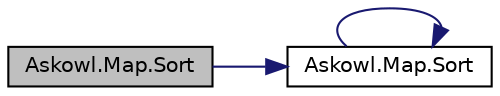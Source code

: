 digraph "Askowl.Map.Sort"
{
 // INTERACTIVE_SVG=YES
  bgcolor="transparent";
  edge [fontname="Helvetica",fontsize="10",labelfontname="Helvetica",labelfontsize="10"];
  node [fontname="Helvetica",fontsize="10",shape=record];
  rankdir="LR";
  Node16 [label="Askowl.Map.Sort",height=0.2,width=0.4,color="black", fillcolor="grey75", style="filled", fontcolor="black"];
  Node16 -> Node17 [color="midnightblue",fontsize="10",style="solid",fontname="Helvetica"];
  Node17 [label="Askowl.Map.Sort",height=0.2,width=0.4,color="black",URL="$class_askowl_1_1_map.html#a1ae010d5beb30b8d765e1464a9fdcc00",tooltip="Sort keys ascending alphabetic "];
  Node17 -> Node17 [color="midnightblue",fontsize="10",style="solid",fontname="Helvetica"];
}
